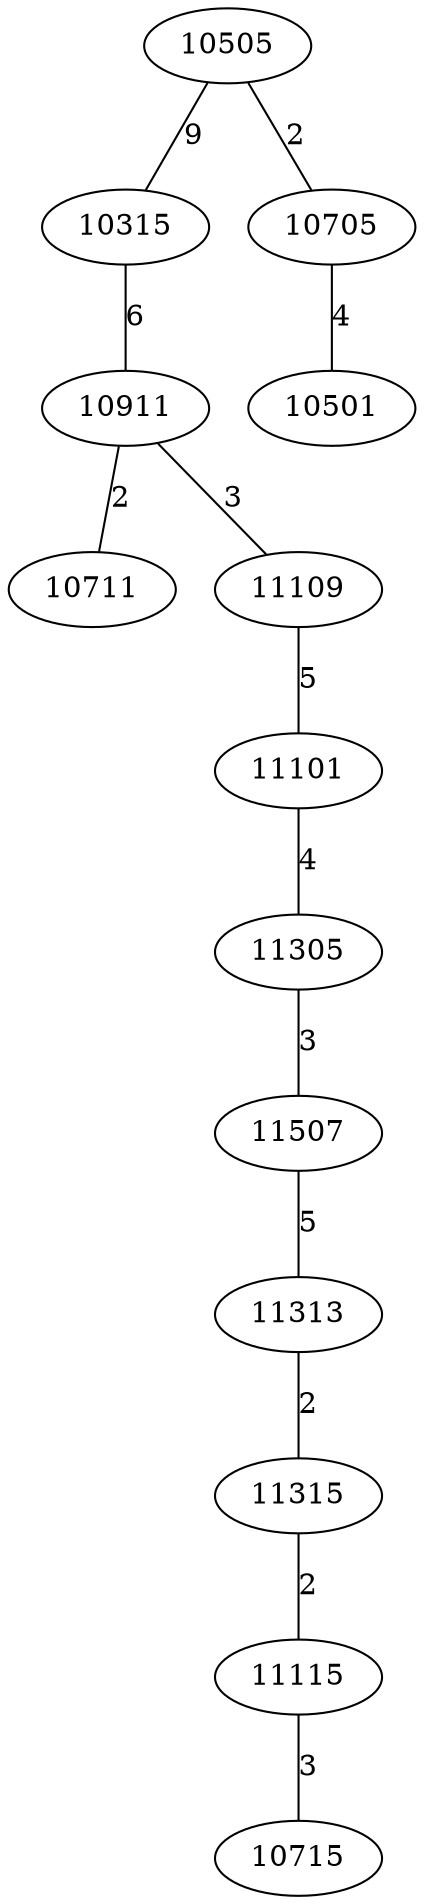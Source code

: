 graph chemin {

	10505 -- 10315 [label=9]
	10505 -- 10705 [label=2]
	10315 -- 10911 [label=6]
	10911 -- 10711 [label=2]
	10911 -- 11109 [label=3]
	11109 -- 11101 [label=5]
	11101 -- 11305 [label=4]
	11305 -- 11507 [label=3]
	11507 -- 11313 [label=5]
	11313 -- 11315 [label=2]
	11315 -- 11115 [label=2]
	11115 -- 10715 [label=3]
	10705 -- 10501 [label=4]

}
